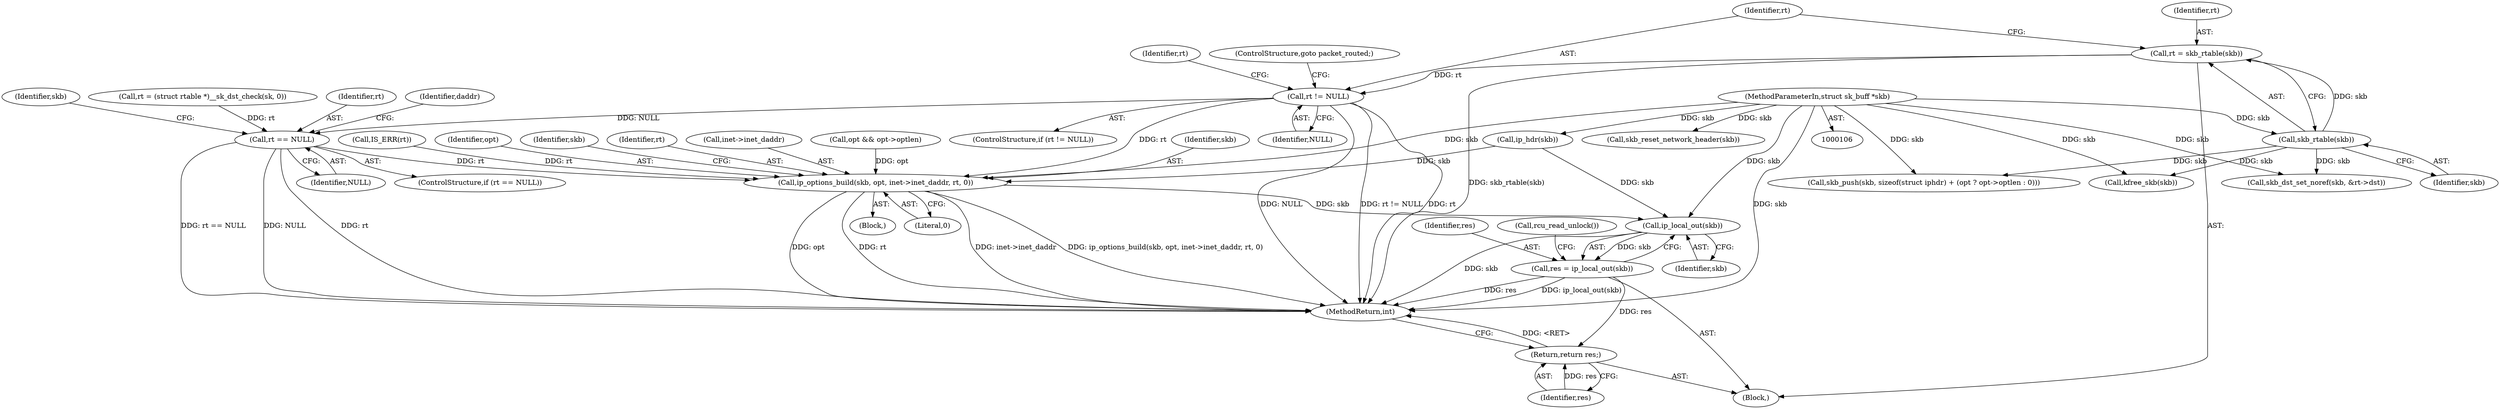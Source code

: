 digraph "0_linux_f6d8bd051c391c1c0458a30b2a7abcd939329259_22@pointer" {
"1000135" [label="(Call,rt != NULL)"];
"1000130" [label="(Call,rt = skb_rtable(skb))"];
"1000132" [label="(Call,skb_rtable(skb))"];
"1000107" [label="(MethodParameterIn,struct sk_buff *skb)"];
"1000147" [label="(Call,rt == NULL)"];
"1000331" [label="(Call,ip_options_build(skb, opt, inet->inet_daddr, rt, 0))"];
"1000355" [label="(Call,ip_local_out(skb))"];
"1000353" [label="(Call,res = ip_local_out(skb))"];
"1000358" [label="(Return,return res;)"];
"1000337" [label="(Identifier,rt)"];
"1000334" [label="(Call,inet->inet_daddr)"];
"1000354" [label="(Identifier,res)"];
"1000321" [label="(Block,)"];
"1000138" [label="(ControlStructure,goto packet_routed;)"];
"1000140" [label="(Identifier,rt)"];
"1000153" [label="(Identifier,daddr)"];
"1000353" [label="(Call,res = ip_local_out(skb))"];
"1000235" [label="(Call,skb_reset_network_header(skb))"];
"1000108" [label="(Block,)"];
"1000316" [label="(Call,opt && opt->optlen)"];
"1000136" [label="(Identifier,rt)"];
"1000203" [label="(Identifier,skb)"];
"1000332" [label="(Identifier,skb)"];
"1000135" [label="(Call,rt != NULL)"];
"1000359" [label="(Identifier,res)"];
"1000239" [label="(Call,ip_hdr(skb))"];
"1000147" [label="(Call,rt == NULL)"];
"1000355" [label="(Call,ip_local_out(skb))"];
"1000356" [label="(Identifier,skb)"];
"1000357" [label="(Call,rcu_read_unlock())"];
"1000331" [label="(Call,ip_options_build(skb, opt, inet->inet_daddr, rt, 0))"];
"1000131" [label="(Identifier,rt)"];
"1000133" [label="(Identifier,skb)"];
"1000107" [label="(MethodParameterIn,struct sk_buff *skb)"];
"1000134" [label="(ControlStructure,if (rt != NULL))"];
"1000202" [label="(Call,skb_dst_set_noref(skb, &rt->dst))"];
"1000366" [label="(Call,kfree_skb(skb))"];
"1000149" [label="(Identifier,NULL)"];
"1000371" [label="(MethodReturn,int)"];
"1000193" [label="(Call,IS_ERR(rt))"];
"1000333" [label="(Identifier,opt)"];
"1000341" [label="(Identifier,skb)"];
"1000132" [label="(Call,skb_rtable(skb))"];
"1000139" [label="(Call,rt = (struct rtable *)__sk_dst_check(sk, 0))"];
"1000137" [label="(Identifier,NULL)"];
"1000148" [label="(Identifier,rt)"];
"1000224" [label="(Call,skb_push(skb, sizeof(struct iphdr) + (opt ? opt->optlen : 0)))"];
"1000146" [label="(ControlStructure,if (rt == NULL))"];
"1000130" [label="(Call,rt = skb_rtable(skb))"];
"1000338" [label="(Literal,0)"];
"1000358" [label="(Return,return res;)"];
"1000135" -> "1000134"  [label="AST: "];
"1000135" -> "1000137"  [label="CFG: "];
"1000136" -> "1000135"  [label="AST: "];
"1000137" -> "1000135"  [label="AST: "];
"1000138" -> "1000135"  [label="CFG: "];
"1000140" -> "1000135"  [label="CFG: "];
"1000135" -> "1000371"  [label="DDG: rt != NULL"];
"1000135" -> "1000371"  [label="DDG: rt"];
"1000135" -> "1000371"  [label="DDG: NULL"];
"1000130" -> "1000135"  [label="DDG: rt"];
"1000135" -> "1000147"  [label="DDG: NULL"];
"1000135" -> "1000331"  [label="DDG: rt"];
"1000130" -> "1000108"  [label="AST: "];
"1000130" -> "1000132"  [label="CFG: "];
"1000131" -> "1000130"  [label="AST: "];
"1000132" -> "1000130"  [label="AST: "];
"1000136" -> "1000130"  [label="CFG: "];
"1000130" -> "1000371"  [label="DDG: skb_rtable(skb)"];
"1000132" -> "1000130"  [label="DDG: skb"];
"1000132" -> "1000133"  [label="CFG: "];
"1000133" -> "1000132"  [label="AST: "];
"1000107" -> "1000132"  [label="DDG: skb"];
"1000132" -> "1000202"  [label="DDG: skb"];
"1000132" -> "1000224"  [label="DDG: skb"];
"1000132" -> "1000366"  [label="DDG: skb"];
"1000107" -> "1000106"  [label="AST: "];
"1000107" -> "1000371"  [label="DDG: skb"];
"1000107" -> "1000202"  [label="DDG: skb"];
"1000107" -> "1000224"  [label="DDG: skb"];
"1000107" -> "1000235"  [label="DDG: skb"];
"1000107" -> "1000239"  [label="DDG: skb"];
"1000107" -> "1000331"  [label="DDG: skb"];
"1000107" -> "1000355"  [label="DDG: skb"];
"1000107" -> "1000366"  [label="DDG: skb"];
"1000147" -> "1000146"  [label="AST: "];
"1000147" -> "1000149"  [label="CFG: "];
"1000148" -> "1000147"  [label="AST: "];
"1000149" -> "1000147"  [label="AST: "];
"1000153" -> "1000147"  [label="CFG: "];
"1000203" -> "1000147"  [label="CFG: "];
"1000147" -> "1000371"  [label="DDG: NULL"];
"1000147" -> "1000371"  [label="DDG: rt"];
"1000147" -> "1000371"  [label="DDG: rt == NULL"];
"1000139" -> "1000147"  [label="DDG: rt"];
"1000147" -> "1000331"  [label="DDG: rt"];
"1000331" -> "1000321"  [label="AST: "];
"1000331" -> "1000338"  [label="CFG: "];
"1000332" -> "1000331"  [label="AST: "];
"1000333" -> "1000331"  [label="AST: "];
"1000334" -> "1000331"  [label="AST: "];
"1000337" -> "1000331"  [label="AST: "];
"1000338" -> "1000331"  [label="AST: "];
"1000341" -> "1000331"  [label="CFG: "];
"1000331" -> "1000371"  [label="DDG: inet->inet_daddr"];
"1000331" -> "1000371"  [label="DDG: ip_options_build(skb, opt, inet->inet_daddr, rt, 0)"];
"1000331" -> "1000371"  [label="DDG: opt"];
"1000331" -> "1000371"  [label="DDG: rt"];
"1000239" -> "1000331"  [label="DDG: skb"];
"1000316" -> "1000331"  [label="DDG: opt"];
"1000193" -> "1000331"  [label="DDG: rt"];
"1000331" -> "1000355"  [label="DDG: skb"];
"1000355" -> "1000353"  [label="AST: "];
"1000355" -> "1000356"  [label="CFG: "];
"1000356" -> "1000355"  [label="AST: "];
"1000353" -> "1000355"  [label="CFG: "];
"1000355" -> "1000371"  [label="DDG: skb"];
"1000355" -> "1000353"  [label="DDG: skb"];
"1000239" -> "1000355"  [label="DDG: skb"];
"1000353" -> "1000108"  [label="AST: "];
"1000354" -> "1000353"  [label="AST: "];
"1000357" -> "1000353"  [label="CFG: "];
"1000353" -> "1000371"  [label="DDG: res"];
"1000353" -> "1000371"  [label="DDG: ip_local_out(skb)"];
"1000353" -> "1000358"  [label="DDG: res"];
"1000358" -> "1000108"  [label="AST: "];
"1000358" -> "1000359"  [label="CFG: "];
"1000359" -> "1000358"  [label="AST: "];
"1000371" -> "1000358"  [label="CFG: "];
"1000358" -> "1000371"  [label="DDG: <RET>"];
"1000359" -> "1000358"  [label="DDG: res"];
}
